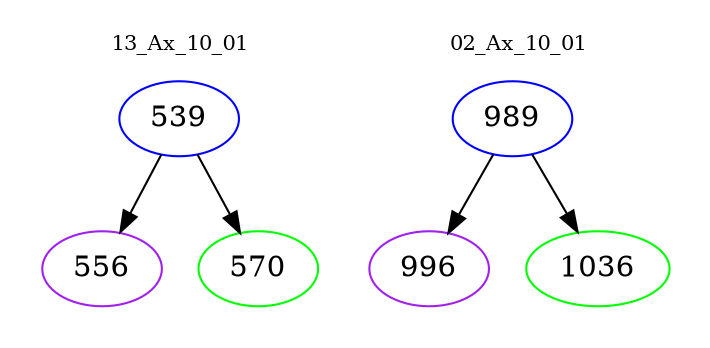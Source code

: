 digraph{
subgraph cluster_0 {
color = white
label = "13_Ax_10_01";
fontsize=10;
T0_539 [label="539", color="blue"]
T0_539 -> T0_556 [color="black"]
T0_556 [label="556", color="purple"]
T0_539 -> T0_570 [color="black"]
T0_570 [label="570", color="green"]
}
subgraph cluster_1 {
color = white
label = "02_Ax_10_01";
fontsize=10;
T1_989 [label="989", color="blue"]
T1_989 -> T1_996 [color="black"]
T1_996 [label="996", color="purple"]
T1_989 -> T1_1036 [color="black"]
T1_1036 [label="1036", color="green"]
}
}
